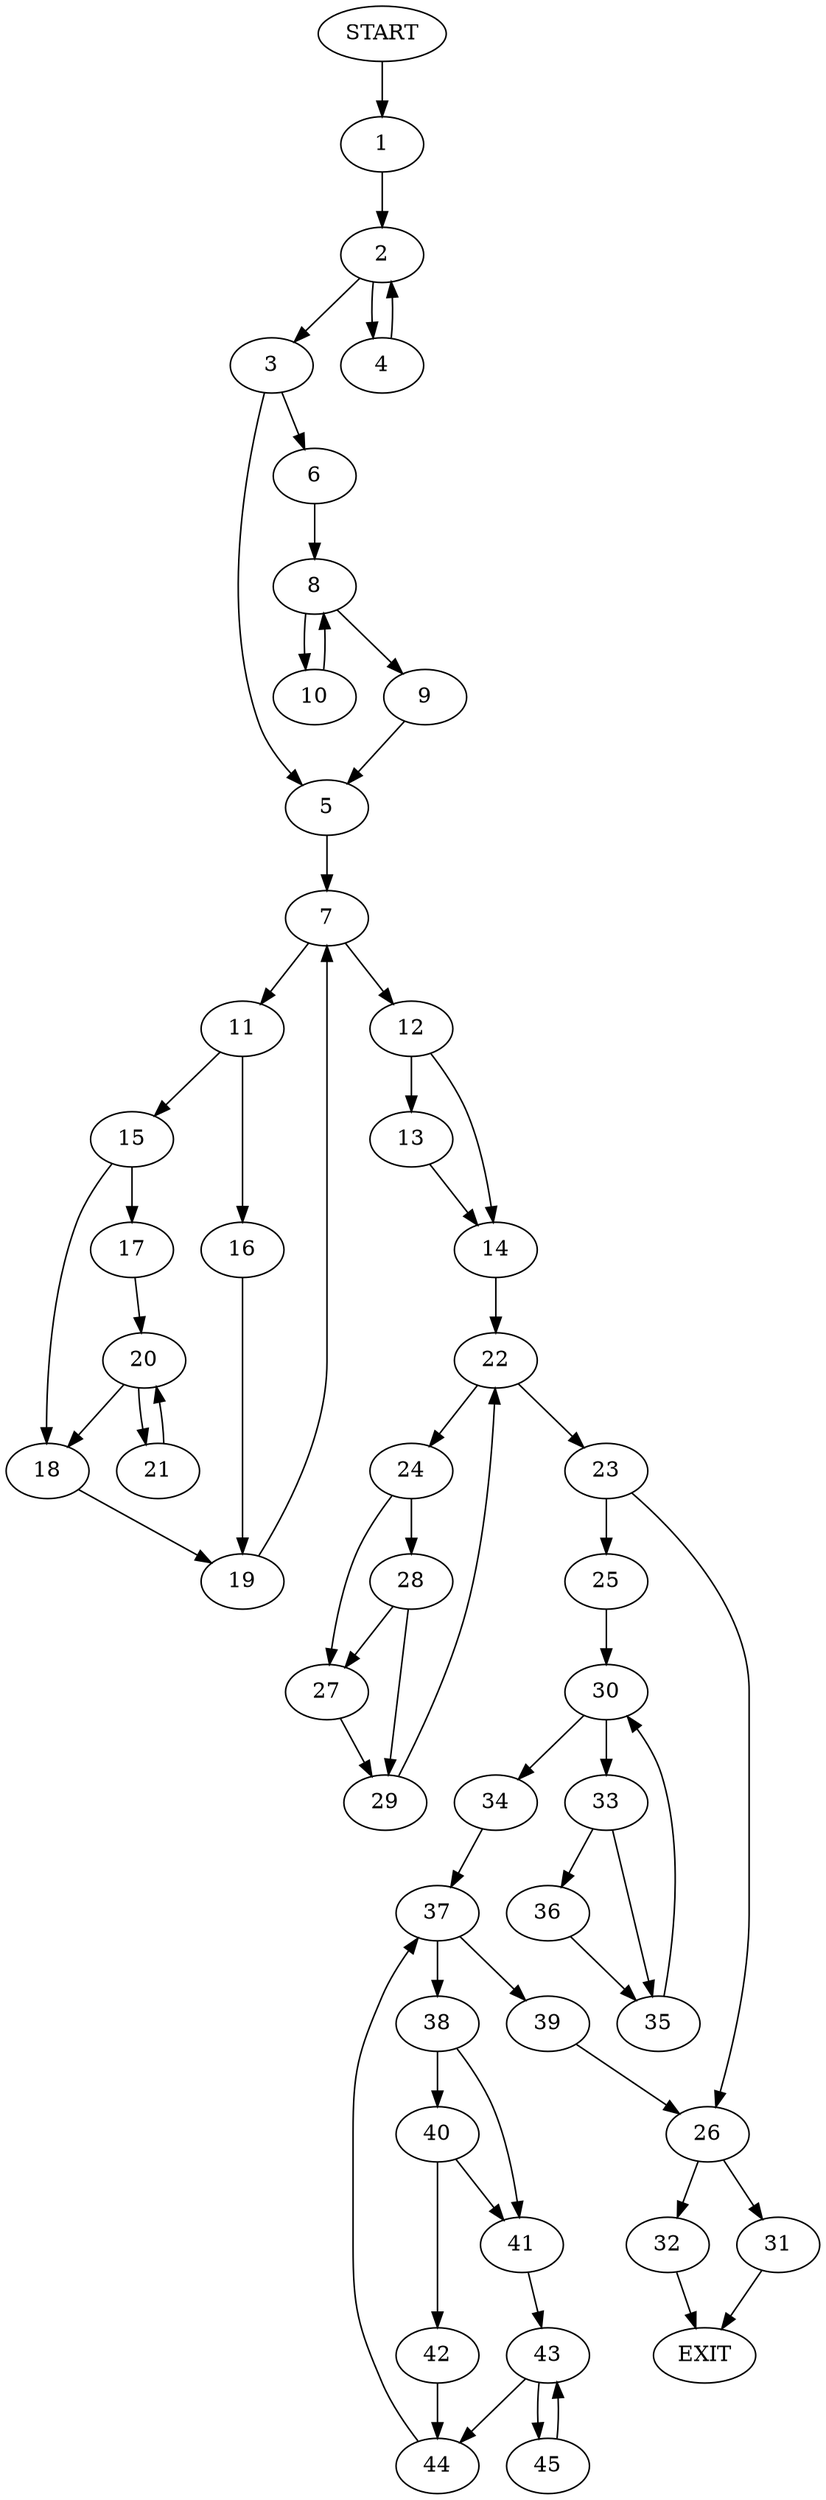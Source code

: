 digraph {
0 [label="START"]
46 [label="EXIT"]
0 -> 1
1 -> 2
2 -> 3
2 -> 4
4 -> 2
3 -> 5
3 -> 6
5 -> 7
6 -> 8
8 -> 9
8 -> 10
9 -> 5
10 -> 8
7 -> 11
7 -> 12
12 -> 13
12 -> 14
11 -> 15
11 -> 16
15 -> 17
15 -> 18
16 -> 19
19 -> 7
17 -> 20
18 -> 19
20 -> 21
20 -> 18
21 -> 20
13 -> 14
14 -> 22
22 -> 23
22 -> 24
23 -> 25
23 -> 26
24 -> 27
24 -> 28
28 -> 27
28 -> 29
27 -> 29
29 -> 22
25 -> 30
26 -> 31
26 -> 32
30 -> 33
30 -> 34
33 -> 35
33 -> 36
34 -> 37
36 -> 35
35 -> 30
37 -> 38
37 -> 39
38 -> 40
38 -> 41
39 -> 26
40 -> 42
40 -> 41
41 -> 43
42 -> 44
44 -> 37
43 -> 45
43 -> 44
45 -> 43
31 -> 46
32 -> 46
}
